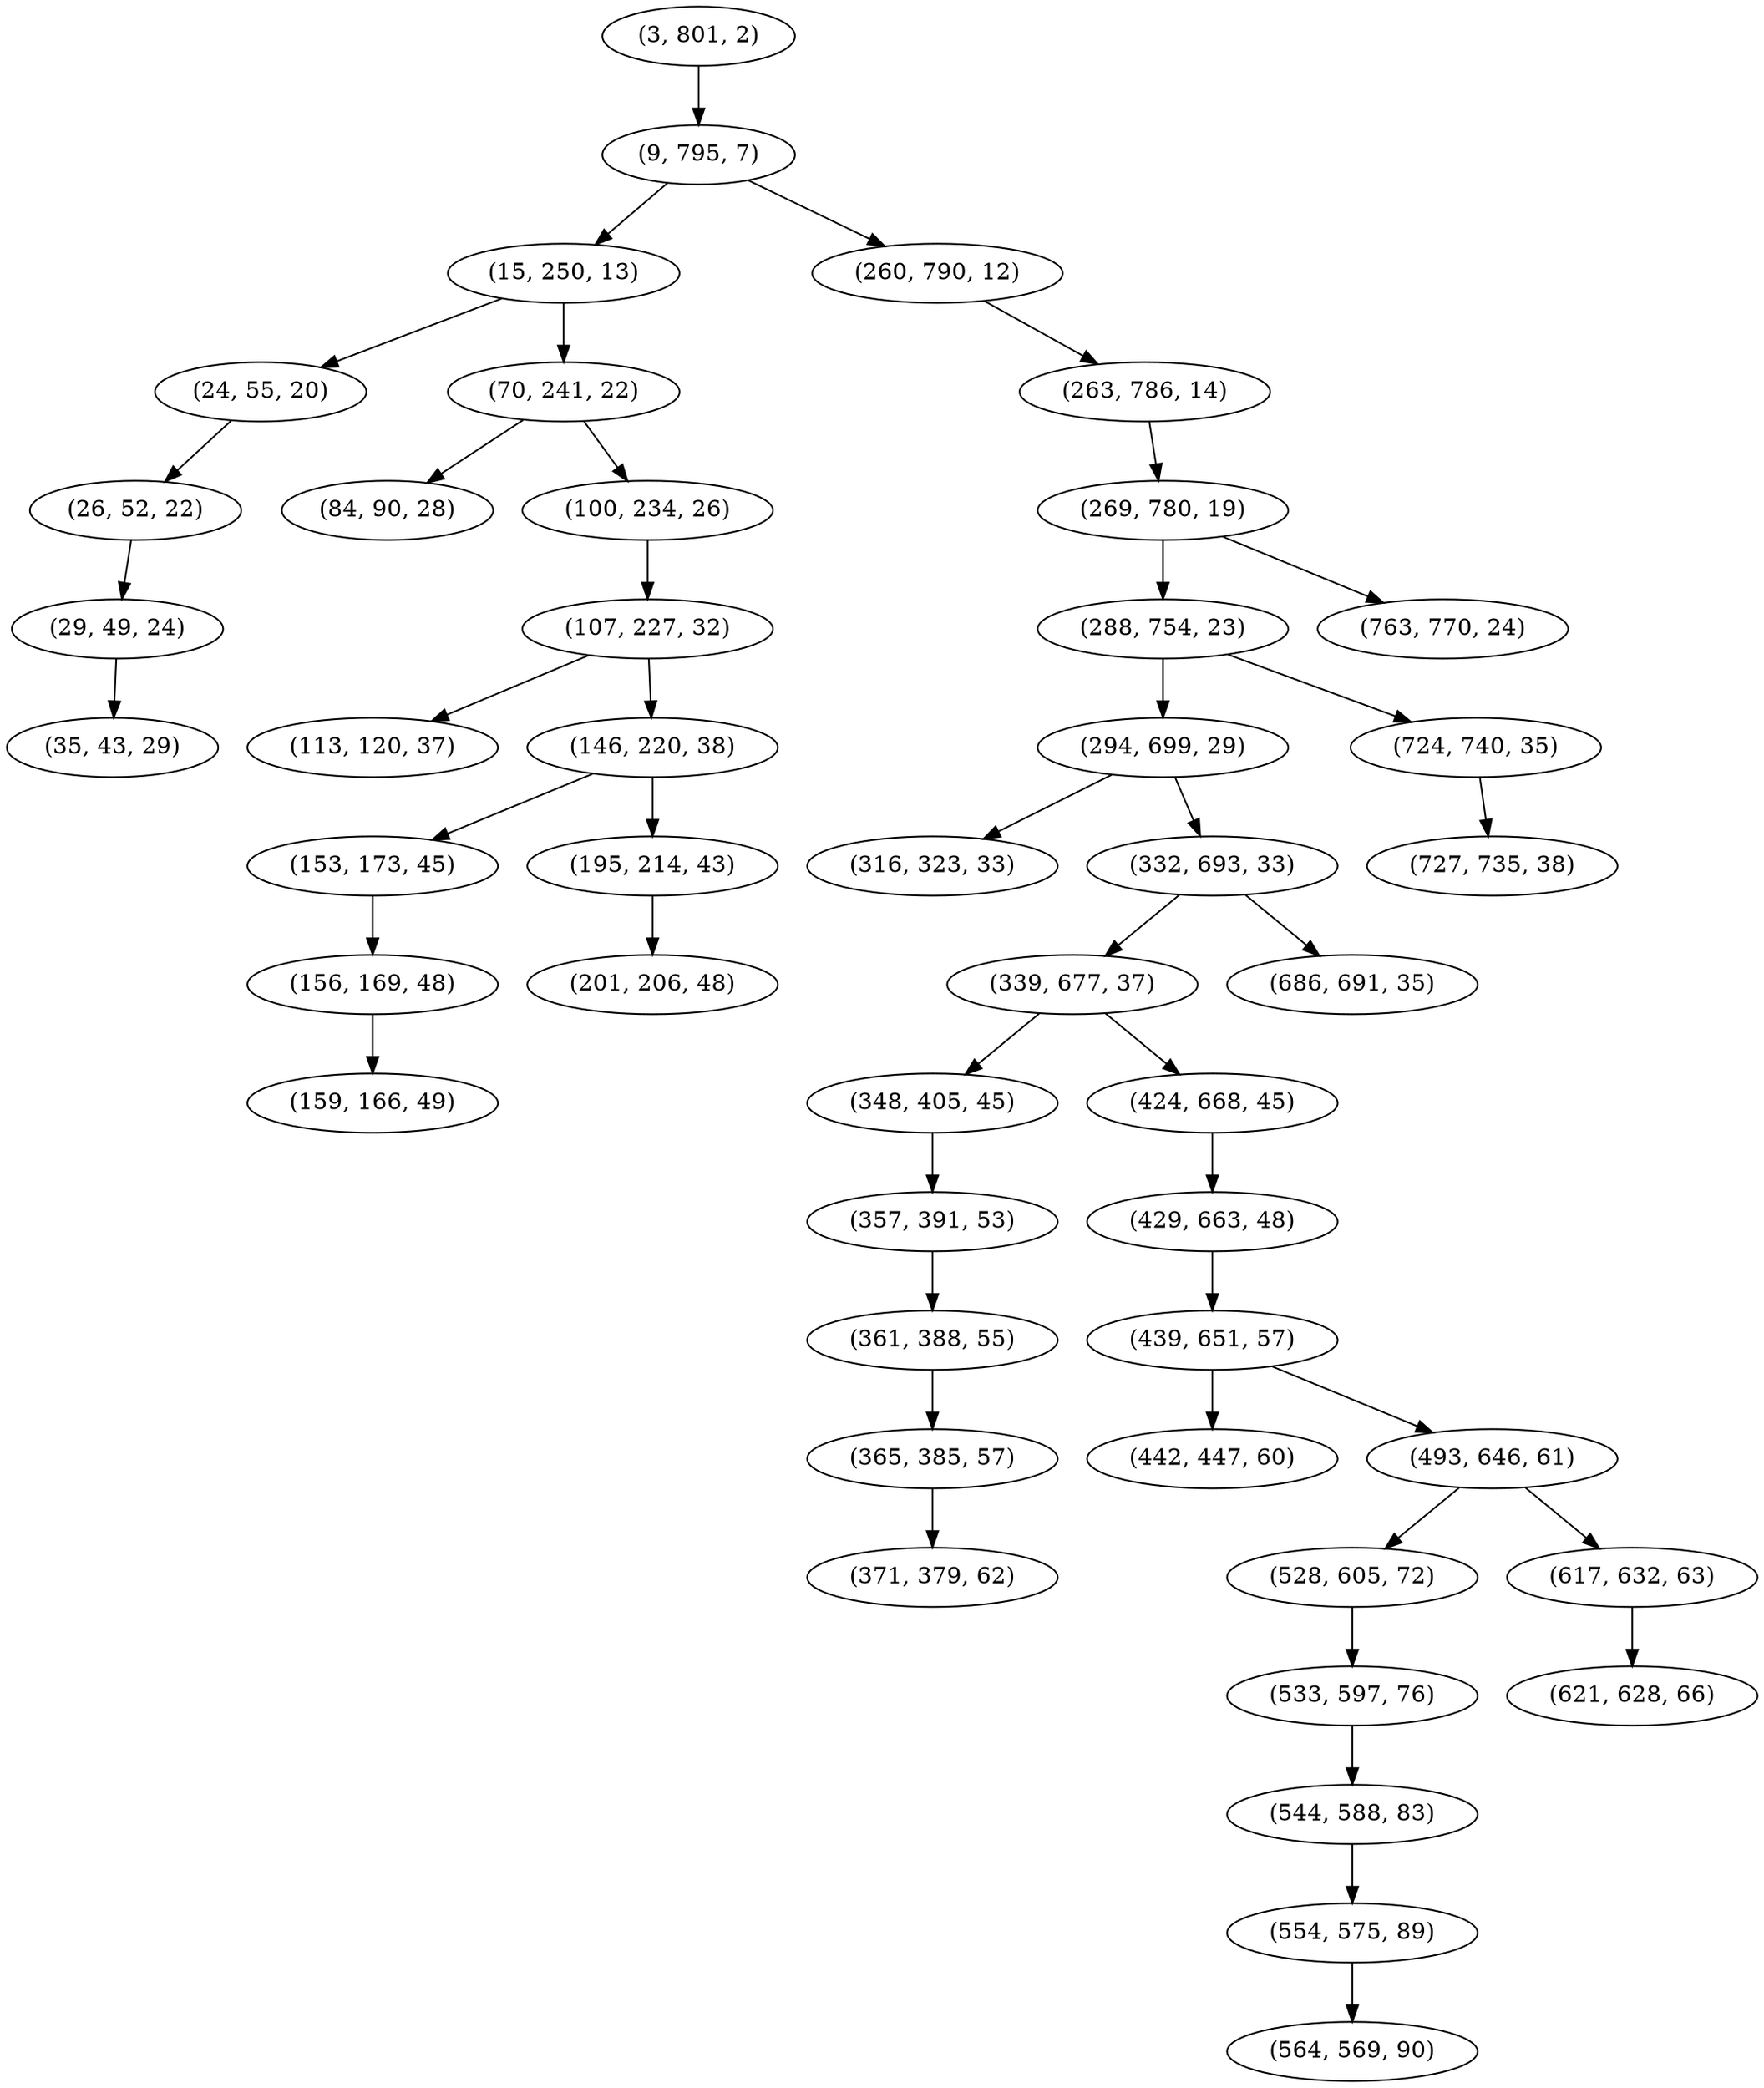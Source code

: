 digraph tree {
    "(3, 801, 2)";
    "(9, 795, 7)";
    "(15, 250, 13)";
    "(24, 55, 20)";
    "(26, 52, 22)";
    "(29, 49, 24)";
    "(35, 43, 29)";
    "(70, 241, 22)";
    "(84, 90, 28)";
    "(100, 234, 26)";
    "(107, 227, 32)";
    "(113, 120, 37)";
    "(146, 220, 38)";
    "(153, 173, 45)";
    "(156, 169, 48)";
    "(159, 166, 49)";
    "(195, 214, 43)";
    "(201, 206, 48)";
    "(260, 790, 12)";
    "(263, 786, 14)";
    "(269, 780, 19)";
    "(288, 754, 23)";
    "(294, 699, 29)";
    "(316, 323, 33)";
    "(332, 693, 33)";
    "(339, 677, 37)";
    "(348, 405, 45)";
    "(357, 391, 53)";
    "(361, 388, 55)";
    "(365, 385, 57)";
    "(371, 379, 62)";
    "(424, 668, 45)";
    "(429, 663, 48)";
    "(439, 651, 57)";
    "(442, 447, 60)";
    "(493, 646, 61)";
    "(528, 605, 72)";
    "(533, 597, 76)";
    "(544, 588, 83)";
    "(554, 575, 89)";
    "(564, 569, 90)";
    "(617, 632, 63)";
    "(621, 628, 66)";
    "(686, 691, 35)";
    "(724, 740, 35)";
    "(727, 735, 38)";
    "(763, 770, 24)";
    "(3, 801, 2)" -> "(9, 795, 7)";
    "(9, 795, 7)" -> "(15, 250, 13)";
    "(9, 795, 7)" -> "(260, 790, 12)";
    "(15, 250, 13)" -> "(24, 55, 20)";
    "(15, 250, 13)" -> "(70, 241, 22)";
    "(24, 55, 20)" -> "(26, 52, 22)";
    "(26, 52, 22)" -> "(29, 49, 24)";
    "(29, 49, 24)" -> "(35, 43, 29)";
    "(70, 241, 22)" -> "(84, 90, 28)";
    "(70, 241, 22)" -> "(100, 234, 26)";
    "(100, 234, 26)" -> "(107, 227, 32)";
    "(107, 227, 32)" -> "(113, 120, 37)";
    "(107, 227, 32)" -> "(146, 220, 38)";
    "(146, 220, 38)" -> "(153, 173, 45)";
    "(146, 220, 38)" -> "(195, 214, 43)";
    "(153, 173, 45)" -> "(156, 169, 48)";
    "(156, 169, 48)" -> "(159, 166, 49)";
    "(195, 214, 43)" -> "(201, 206, 48)";
    "(260, 790, 12)" -> "(263, 786, 14)";
    "(263, 786, 14)" -> "(269, 780, 19)";
    "(269, 780, 19)" -> "(288, 754, 23)";
    "(269, 780, 19)" -> "(763, 770, 24)";
    "(288, 754, 23)" -> "(294, 699, 29)";
    "(288, 754, 23)" -> "(724, 740, 35)";
    "(294, 699, 29)" -> "(316, 323, 33)";
    "(294, 699, 29)" -> "(332, 693, 33)";
    "(332, 693, 33)" -> "(339, 677, 37)";
    "(332, 693, 33)" -> "(686, 691, 35)";
    "(339, 677, 37)" -> "(348, 405, 45)";
    "(339, 677, 37)" -> "(424, 668, 45)";
    "(348, 405, 45)" -> "(357, 391, 53)";
    "(357, 391, 53)" -> "(361, 388, 55)";
    "(361, 388, 55)" -> "(365, 385, 57)";
    "(365, 385, 57)" -> "(371, 379, 62)";
    "(424, 668, 45)" -> "(429, 663, 48)";
    "(429, 663, 48)" -> "(439, 651, 57)";
    "(439, 651, 57)" -> "(442, 447, 60)";
    "(439, 651, 57)" -> "(493, 646, 61)";
    "(493, 646, 61)" -> "(528, 605, 72)";
    "(493, 646, 61)" -> "(617, 632, 63)";
    "(528, 605, 72)" -> "(533, 597, 76)";
    "(533, 597, 76)" -> "(544, 588, 83)";
    "(544, 588, 83)" -> "(554, 575, 89)";
    "(554, 575, 89)" -> "(564, 569, 90)";
    "(617, 632, 63)" -> "(621, 628, 66)";
    "(724, 740, 35)" -> "(727, 735, 38)";
}
